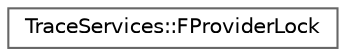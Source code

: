 digraph "Graphical Class Hierarchy"
{
 // INTERACTIVE_SVG=YES
 // LATEX_PDF_SIZE
  bgcolor="transparent";
  edge [fontname=Helvetica,fontsize=10,labelfontname=Helvetica,labelfontsize=10];
  node [fontname=Helvetica,fontsize=10,shape=box,height=0.2,width=0.4];
  rankdir="LR";
  Node0 [id="Node000000",label="TraceServices::FProviderLock",height=0.2,width=0.4,color="grey40", fillcolor="white", style="filled",URL="$d1/dee/classTraceServices_1_1FProviderLock.html",tooltip="Utility class to implement the read/write lock for a provider."];
}
